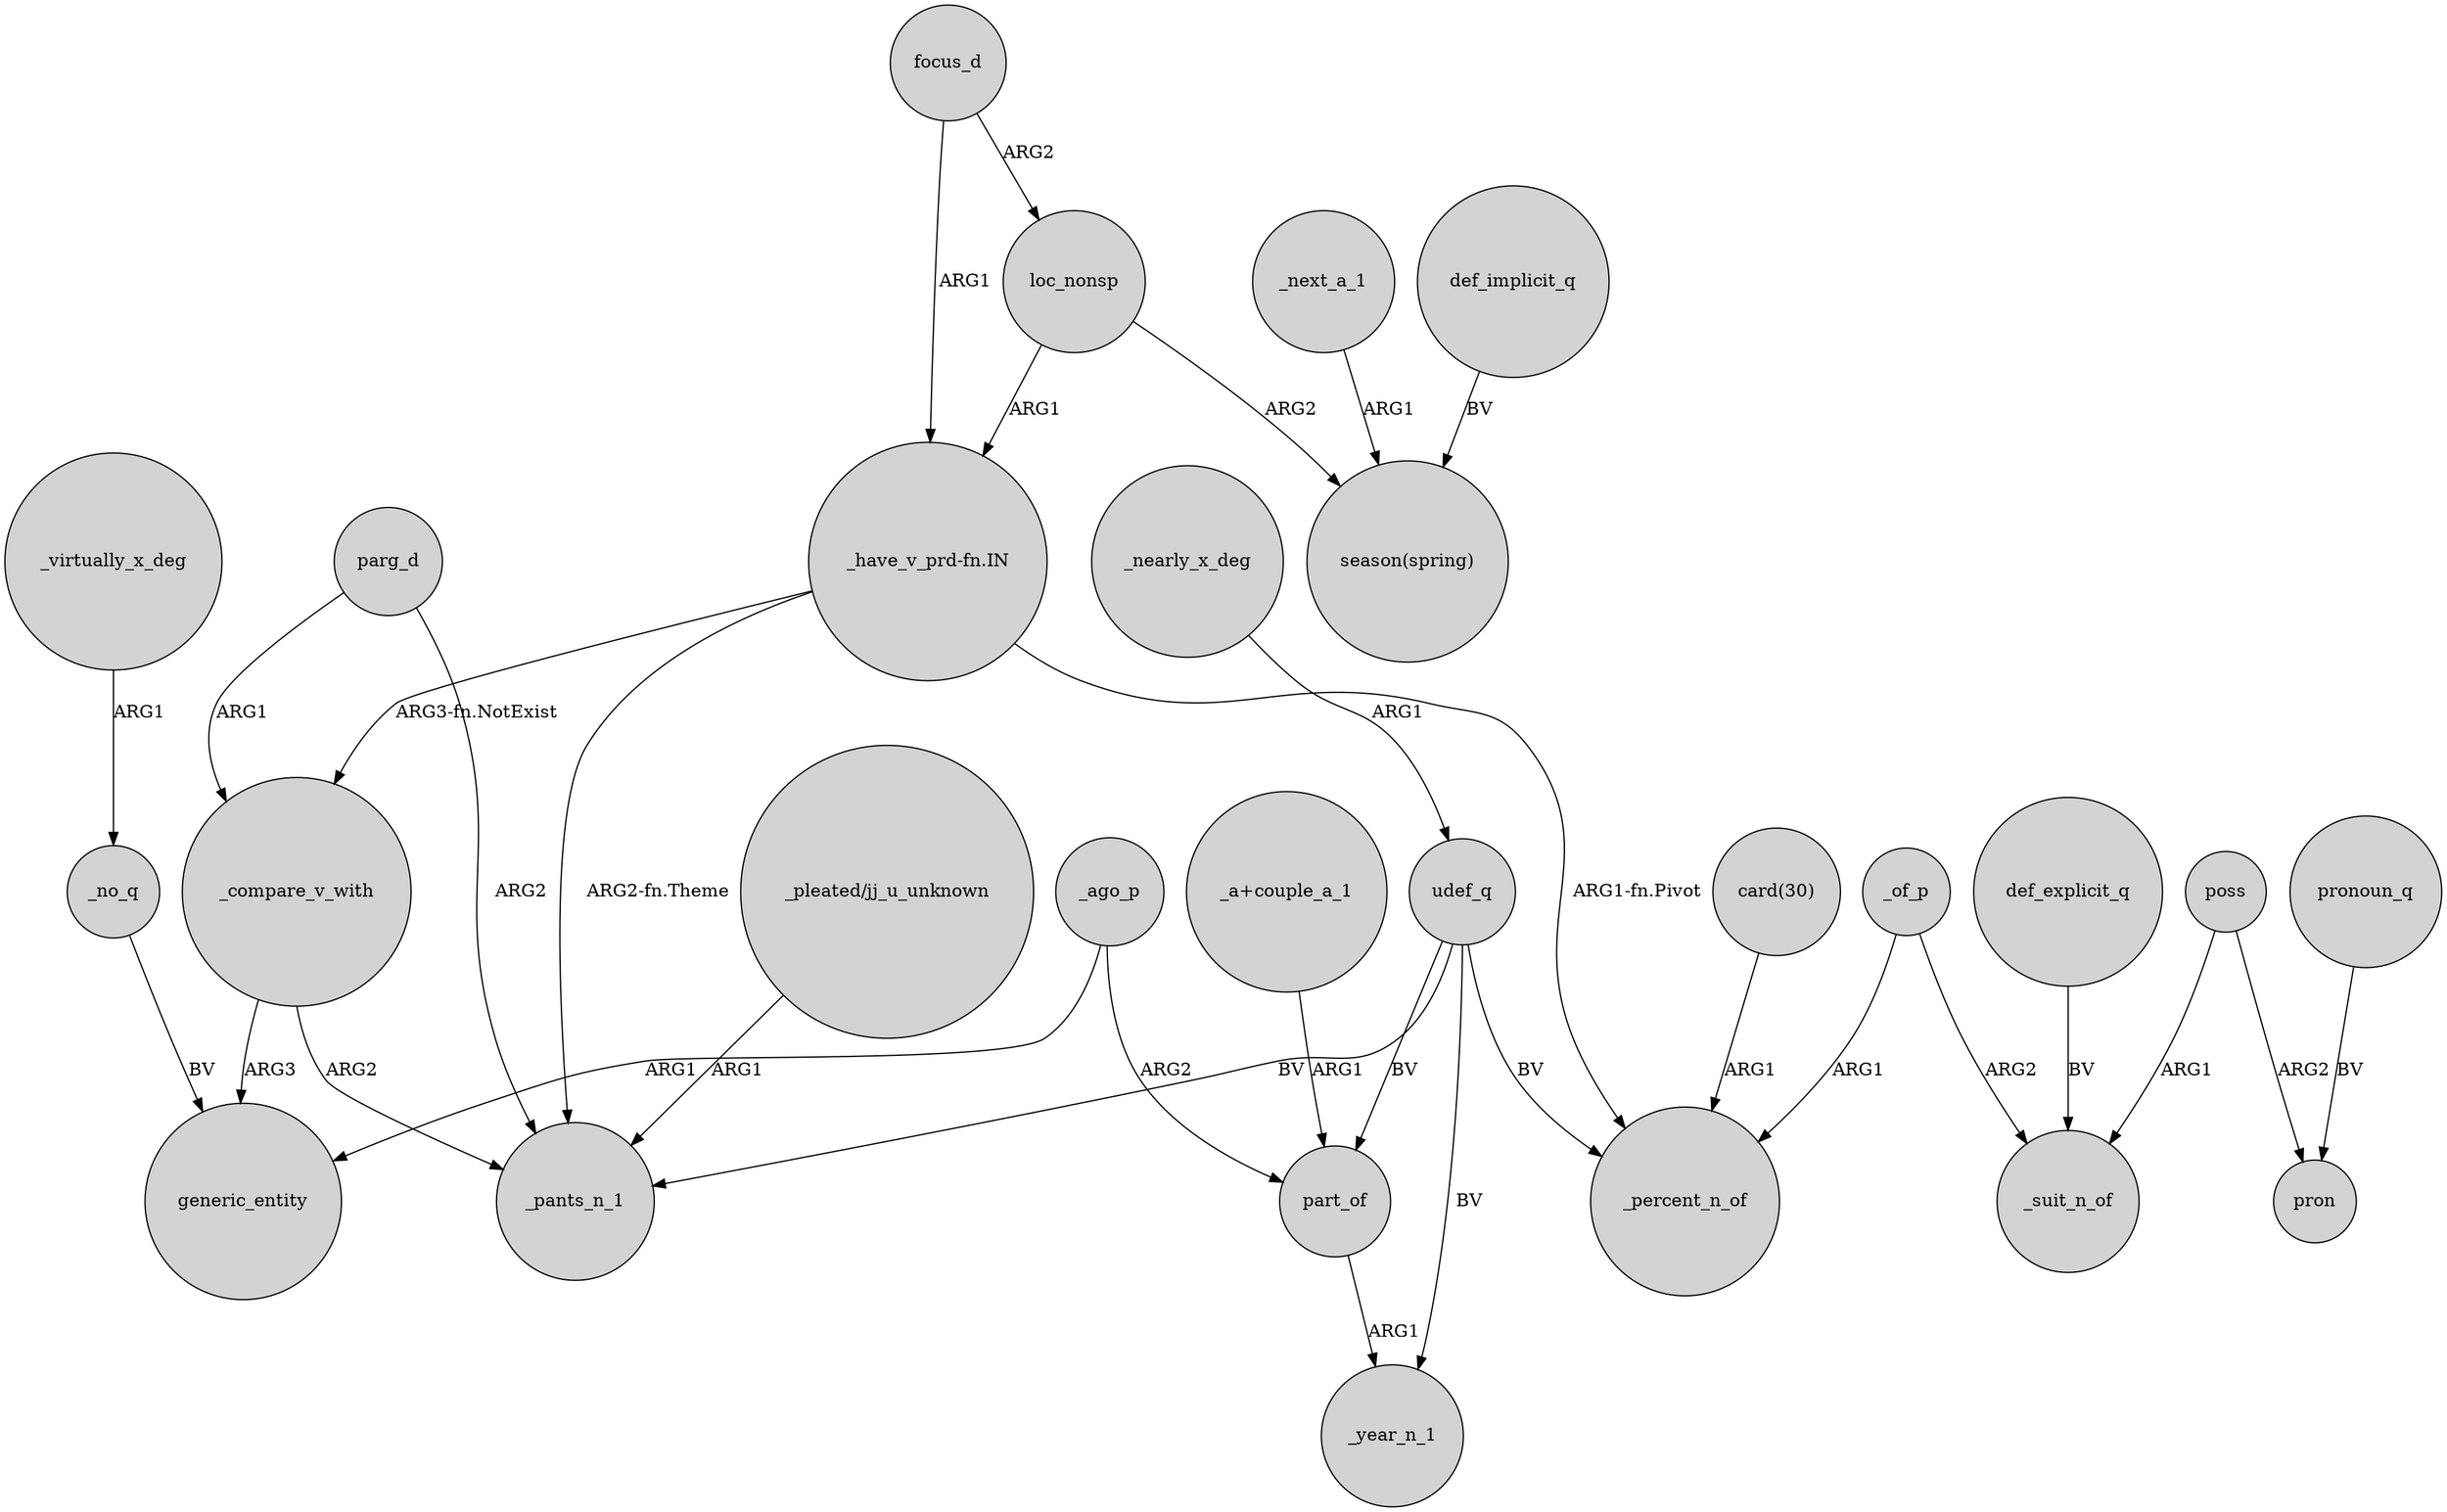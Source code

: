 digraph {
	node [shape=circle style=filled]
	_ago_p -> generic_entity [label=ARG1]
	focus_d -> loc_nonsp [label=ARG2]
	udef_q -> part_of [label=BV]
	poss -> pron [label=ARG2]
	_compare_v_with -> _pants_n_1 [label=ARG2]
	loc_nonsp -> "season(spring)" [label=ARG2]
	"_have_v_prd-fn.IN" -> _compare_v_with [label="ARG3-fn.NotExist"]
	"_pleated/jj_u_unknown" -> _pants_n_1 [label=ARG1]
	parg_d -> _compare_v_with [label=ARG1]
	"card(30)" -> _percent_n_of [label=ARG1]
	_no_q -> generic_entity [label=BV]
	def_explicit_q -> _suit_n_of [label=BV]
	focus_d -> "_have_v_prd-fn.IN" [label=ARG1]
	loc_nonsp -> "_have_v_prd-fn.IN" [label=ARG1]
	_of_p -> _percent_n_of [label=ARG1]
	pronoun_q -> pron [label=BV]
	poss -> _suit_n_of [label=ARG1]
	_ago_p -> part_of [label=ARG2]
	_nearly_x_deg -> udef_q [label=ARG1]
	udef_q -> _pants_n_1 [label=BV]
	"_have_v_prd-fn.IN" -> _pants_n_1 [label="ARG2-fn.Theme"]
	_compare_v_with -> generic_entity [label=ARG3]
	udef_q -> _year_n_1 [label=BV]
	def_implicit_q -> "season(spring)" [label=BV]
	_next_a_1 -> "season(spring)" [label=ARG1]
	udef_q -> _percent_n_of [label=BV]
	_virtually_x_deg -> _no_q [label=ARG1]
	part_of -> _year_n_1 [label=ARG1]
	"_a+couple_a_1" -> part_of [label=ARG1]
	"_have_v_prd-fn.IN" -> _percent_n_of [label="ARG1-fn.Pivot"]
	parg_d -> _pants_n_1 [label=ARG2]
	_of_p -> _suit_n_of [label=ARG2]
}
